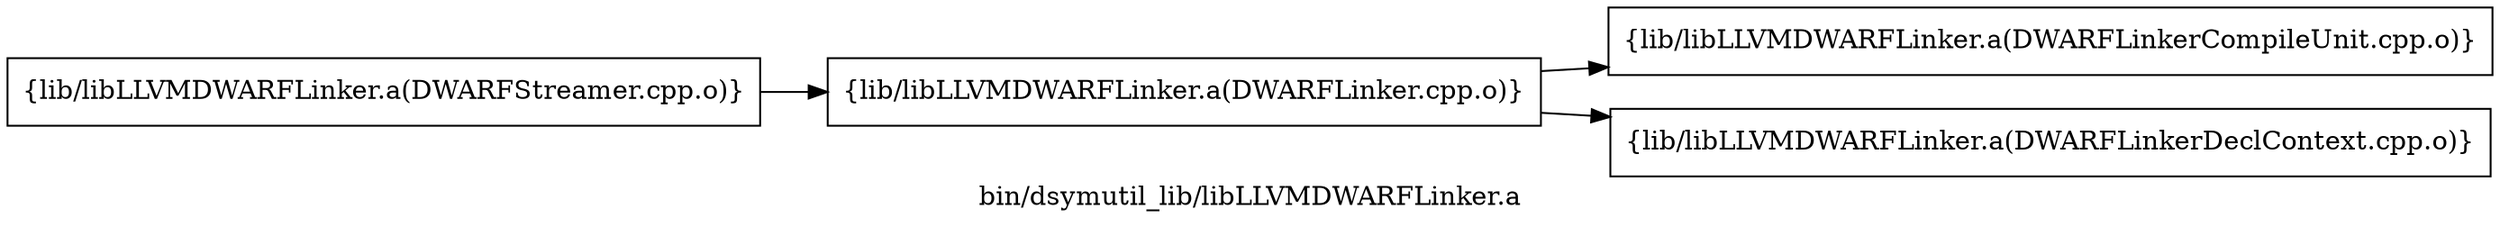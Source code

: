 digraph "bin/dsymutil_lib/libLLVMDWARFLinker.a" {
	label="bin/dsymutil_lib/libLLVMDWARFLinker.a";
	rankdir=LR;
	{ rank=same; Node0x55a77bfcb258;  }

	Node0x55a77bfcb258 [shape=record,shape=box,group=0,label="{lib/libLLVMDWARFLinker.a(DWARFLinker.cpp.o)}"];
	Node0x55a77bfcb258 -> Node0x55a77bfce638;
	Node0x55a77bfcb258 -> Node0x55a77bfcf218;
	Node0x55a77bfc4548 [shape=record,shape=box,group=0,label="{lib/libLLVMDWARFLinker.a(DWARFStreamer.cpp.o)}"];
	Node0x55a77bfc4548 -> Node0x55a77bfcb258;
	Node0x55a77bfce638 [shape=record,shape=box,group=0,label="{lib/libLLVMDWARFLinker.a(DWARFLinkerCompileUnit.cpp.o)}"];
	Node0x55a77bfcf218 [shape=record,shape=box,group=0,label="{lib/libLLVMDWARFLinker.a(DWARFLinkerDeclContext.cpp.o)}"];
}
